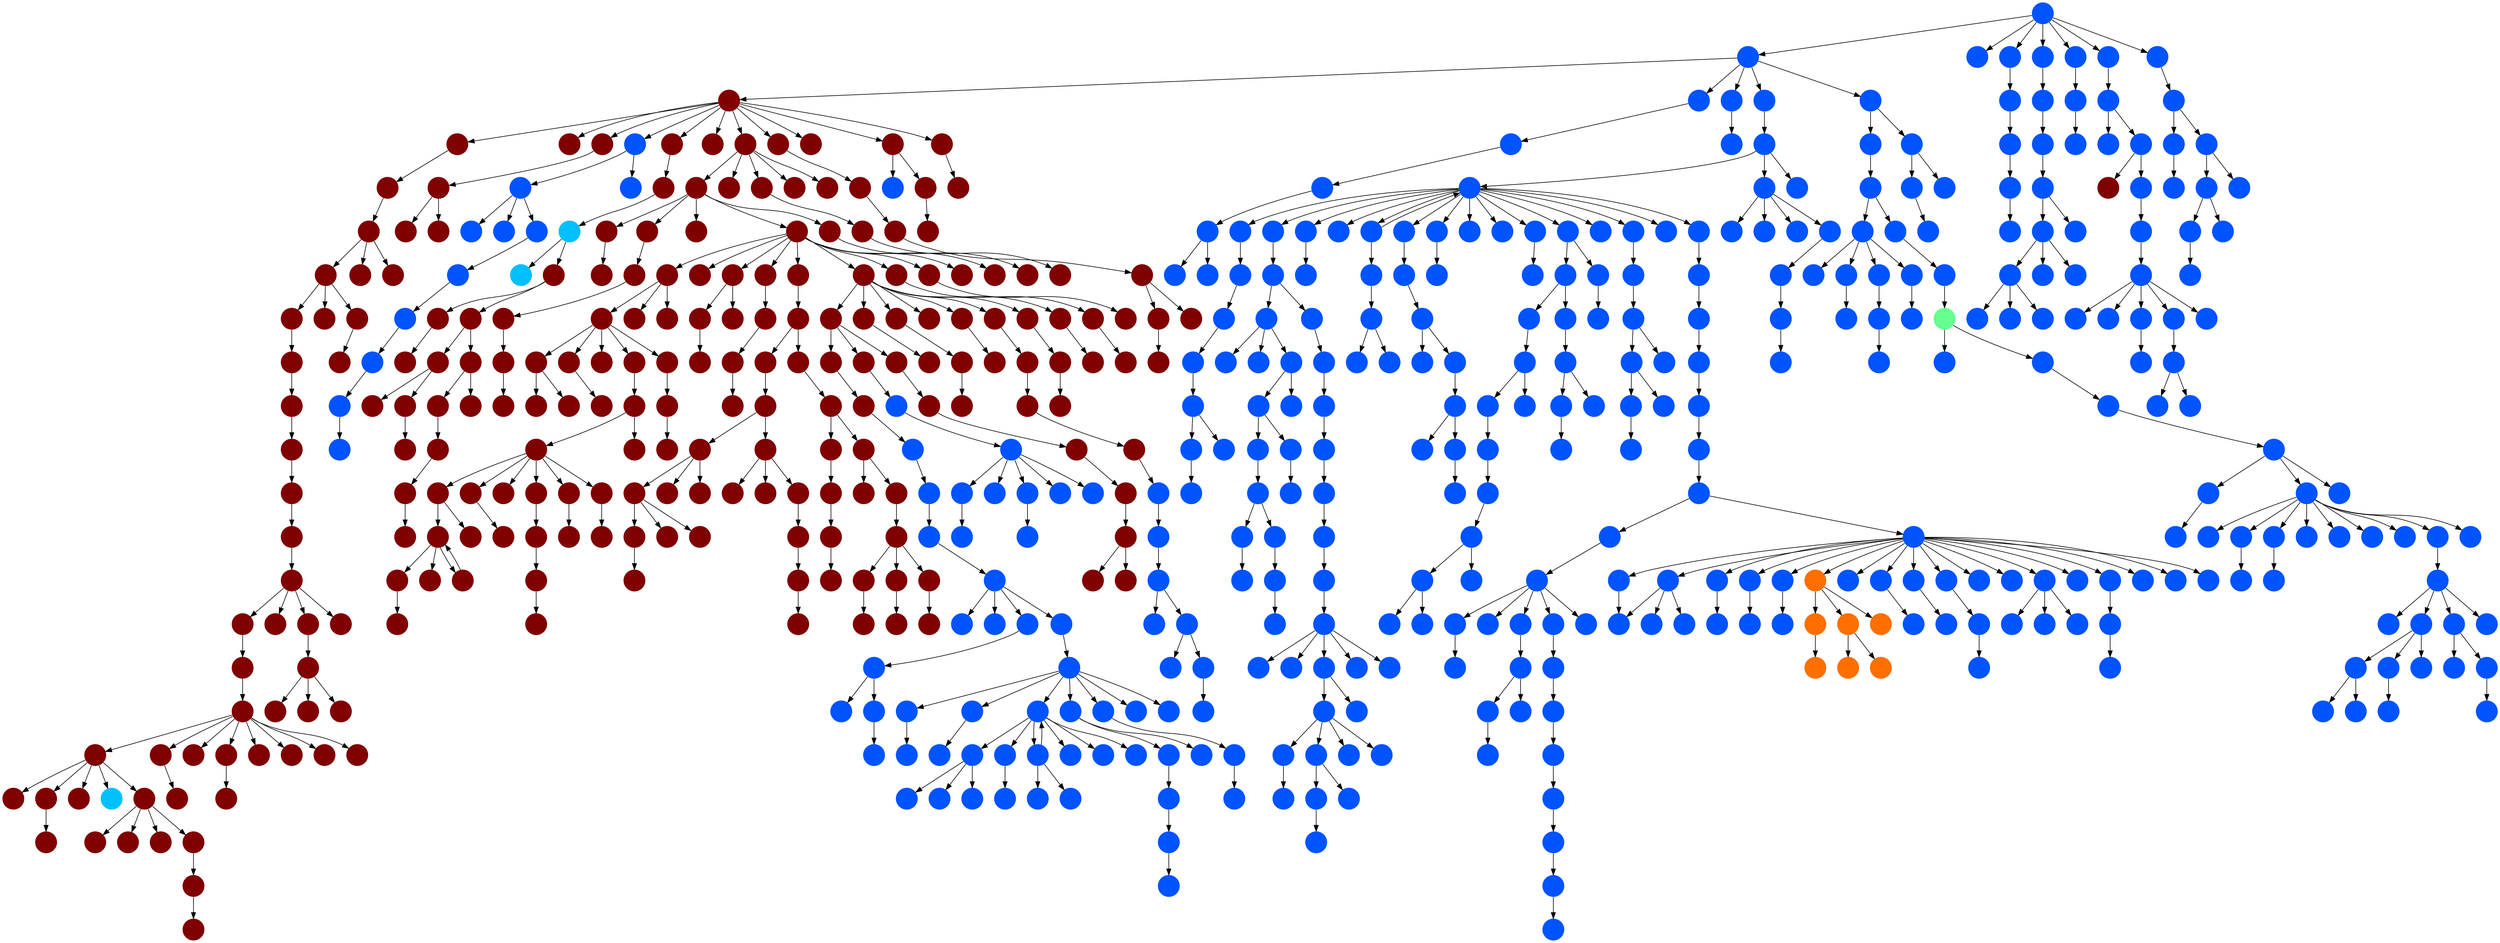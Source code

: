 digraph{
0 [tooltip = "Y", penwidth = 0, style = filled, fillcolor = "#800000", shape = circle, label = ""]
1 [tooltip = "Y", penwidth = 0, style = filled, fillcolor = "#800000", shape = circle, label = ""]
2 [tooltip = "Y", penwidth = 0, style = filled, fillcolor = "#800000", shape = circle, label = ""]
3 [tooltip = "Y", penwidth = 0, style = filled, fillcolor = "#800000", shape = circle, label = ""]
4 [tooltip = "Y", penwidth = 0, style = filled, fillcolor = "#800000", shape = circle, label = ""]
5 [tooltip = "Y", penwidth = 0, style = filled, fillcolor = "#800000", shape = circle, label = ""]
6 [tooltip = "Y", penwidth = 0, style = filled, fillcolor = "#800000", shape = circle, label = ""]
7 [tooltip = "Y", penwidth = 0, style = filled, fillcolor = "#800000", shape = circle, label = ""]
8 [tooltip = "Y", penwidth = 0, style = filled, fillcolor = "#800000", shape = circle, label = ""]
9 [tooltip = "Y", penwidth = 0, style = filled, fillcolor = "#800000", shape = circle, label = ""]
10 [tooltip = "Y", penwidth = 0, style = filled, fillcolor = "#800000", shape = circle, label = ""]
11 [tooltip = "Y", penwidth = 0, style = filled, fillcolor = "#800000", shape = circle, label = ""]
12 [tooltip = "Y", penwidth = 0, style = filled, fillcolor = "#800000", shape = circle, label = ""]
13 [tooltip = "H", penwidth = 0, style = filled, fillcolor = "#00c0ff", shape = circle, label = ""]
14 [tooltip = "Y", penwidth = 0, style = filled, fillcolor = "#800000", shape = circle, label = ""]
15 [tooltip = "Y", penwidth = 0, style = filled, fillcolor = "#800000", shape = circle, label = ""]
16 [tooltip = "Y", penwidth = 0, style = filled, fillcolor = "#800000", shape = circle, label = ""]
17 [tooltip = "Y", penwidth = 0, style = filled, fillcolor = "#800000", shape = circle, label = ""]
18 [tooltip = "Y", penwidth = 0, style = filled, fillcolor = "#800000", shape = circle, label = ""]
19 [tooltip = "Y", penwidth = 0, style = filled, fillcolor = "#800000", shape = circle, label = ""]
20 [tooltip = "Y", penwidth = 0, style = filled, fillcolor = "#800000", shape = circle, label = ""]
21 [tooltip = "Y", penwidth = 0, style = filled, fillcolor = "#800000", shape = circle, label = ""]
22 [tooltip = "Y", penwidth = 0, style = filled, fillcolor = "#800000", shape = circle, label = ""]
23 [tooltip = "Y", penwidth = 0, style = filled, fillcolor = "#800000", shape = circle, label = ""]
24 [tooltip = "Y", penwidth = 0, style = filled, fillcolor = "#800000", shape = circle, label = ""]
25 [tooltip = "Y", penwidth = 0, style = filled, fillcolor = "#800000", shape = circle, label = ""]
26 [tooltip = "F", penwidth = 0, style = filled, fillcolor = "#0054ff", shape = circle, label = ""]
27 [tooltip = "F", penwidth = 0, style = filled, fillcolor = "#0054ff", shape = circle, label = ""]
28 [tooltip = "F", penwidth = 0, style = filled, fillcolor = "#0054ff", shape = circle, label = ""]
29 [tooltip = "F", penwidth = 0, style = filled, fillcolor = "#0054ff", shape = circle, label = ""]
30 [tooltip = "F", penwidth = 0, style = filled, fillcolor = "#0054ff", shape = circle, label = ""]
31 [tooltip = "F", penwidth = 0, style = filled, fillcolor = "#0054ff", shape = circle, label = ""]
32 [tooltip = "F", penwidth = 0, style = filled, fillcolor = "#0054ff", shape = circle, label = ""]
33 [tooltip = "F", penwidth = 0, style = filled, fillcolor = "#0054ff", shape = circle, label = ""]
34 [tooltip = "F", penwidth = 0, style = filled, fillcolor = "#0054ff", shape = circle, label = ""]
35 [tooltip = "Y", penwidth = 0, style = filled, fillcolor = "#800000", shape = circle, label = ""]
36 [tooltip = "Y", penwidth = 0, style = filled, fillcolor = "#800000", shape = circle, label = ""]
37 [tooltip = "Y", penwidth = 0, style = filled, fillcolor = "#800000", shape = circle, label = ""]
38 [tooltip = "Y", penwidth = 0, style = filled, fillcolor = "#800000", shape = circle, label = ""]
39 [tooltip = "Y", penwidth = 0, style = filled, fillcolor = "#800000", shape = circle, label = ""]
40 [tooltip = "Y", penwidth = 0, style = filled, fillcolor = "#800000", shape = circle, label = ""]
41 [tooltip = "Y", penwidth = 0, style = filled, fillcolor = "#800000", shape = circle, label = ""]
42 [tooltip = "Y", penwidth = 0, style = filled, fillcolor = "#800000", shape = circle, label = ""]
43 [tooltip = "F", penwidth = 0, style = filled, fillcolor = "#0054ff", shape = circle, label = ""]
44 [tooltip = "F", penwidth = 0, style = filled, fillcolor = "#0054ff", shape = circle, label = ""]
45 [tooltip = "Y", penwidth = 0, style = filled, fillcolor = "#800000", shape = circle, label = ""]
46 [tooltip = "Y", penwidth = 0, style = filled, fillcolor = "#800000", shape = circle, label = ""]
47 [tooltip = "Y", penwidth = 0, style = filled, fillcolor = "#800000", shape = circle, label = ""]
48 [tooltip = "Y", penwidth = 0, style = filled, fillcolor = "#800000", shape = circle, label = ""]
49 [tooltip = "F", penwidth = 0, style = filled, fillcolor = "#0054ff", shape = circle, label = ""]
50 [tooltip = "F", penwidth = 0, style = filled, fillcolor = "#0054ff", shape = circle, label = ""]
51 [tooltip = "F", penwidth = 0, style = filled, fillcolor = "#0054ff", shape = circle, label = ""]
52 [tooltip = "F", penwidth = 0, style = filled, fillcolor = "#0054ff", shape = circle, label = ""]
53 [tooltip = "F", penwidth = 0, style = filled, fillcolor = "#0054ff", shape = circle, label = ""]
54 [tooltip = "F", penwidth = 0, style = filled, fillcolor = "#0054ff", shape = circle, label = ""]
55 [tooltip = "F", penwidth = 0, style = filled, fillcolor = "#0054ff", shape = circle, label = ""]
56 [tooltip = "F", penwidth = 0, style = filled, fillcolor = "#0054ff", shape = circle, label = ""]
57 [tooltip = "F", penwidth = 0, style = filled, fillcolor = "#0054ff", shape = circle, label = ""]
58 [tooltip = "F", penwidth = 0, style = filled, fillcolor = "#0054ff", shape = circle, label = ""]
59 [tooltip = "Y", penwidth = 0, style = filled, fillcolor = "#800000", shape = circle, label = ""]
60 [tooltip = "F", penwidth = 0, style = filled, fillcolor = "#0054ff", shape = circle, label = ""]
61 [tooltip = "F", penwidth = 0, style = filled, fillcolor = "#0054ff", shape = circle, label = ""]
62 [tooltip = "F", penwidth = 0, style = filled, fillcolor = "#0054ff", shape = circle, label = ""]
63 [tooltip = "F", penwidth = 0, style = filled, fillcolor = "#0054ff", shape = circle, label = ""]
64 [tooltip = "F", penwidth = 0, style = filled, fillcolor = "#0054ff", shape = circle, label = ""]
65 [tooltip = "F", penwidth = 0, style = filled, fillcolor = "#0054ff", shape = circle, label = ""]
66 [tooltip = "F", penwidth = 0, style = filled, fillcolor = "#0054ff", shape = circle, label = ""]
67 [tooltip = "F", penwidth = 0, style = filled, fillcolor = "#0054ff", shape = circle, label = ""]
68 [tooltip = "F", penwidth = 0, style = filled, fillcolor = "#0054ff", shape = circle, label = ""]
69 [tooltip = "F", penwidth = 0, style = filled, fillcolor = "#0054ff", shape = circle, label = ""]
70 [tooltip = "F", penwidth = 0, style = filled, fillcolor = "#0054ff", shape = circle, label = ""]
71 [tooltip = "F", penwidth = 0, style = filled, fillcolor = "#0054ff", shape = circle, label = ""]
72 [tooltip = "F", penwidth = 0, style = filled, fillcolor = "#0054ff", shape = circle, label = ""]
73 [tooltip = "F", penwidth = 0, style = filled, fillcolor = "#0054ff", shape = circle, label = ""]
74 [tooltip = "F", penwidth = 0, style = filled, fillcolor = "#0054ff", shape = circle, label = ""]
75 [tooltip = "F", penwidth = 0, style = filled, fillcolor = "#0054ff", shape = circle, label = ""]
76 [tooltip = "F", penwidth = 0, style = filled, fillcolor = "#0054ff", shape = circle, label = ""]
77 [tooltip = "F", penwidth = 0, style = filled, fillcolor = "#0054ff", shape = circle, label = ""]
78 [tooltip = "F", penwidth = 0, style = filled, fillcolor = "#0054ff", shape = circle, label = ""]
79 [tooltip = "F", penwidth = 0, style = filled, fillcolor = "#0054ff", shape = circle, label = ""]
80 [tooltip = "F", penwidth = 0, style = filled, fillcolor = "#0054ff", shape = circle, label = ""]
81 [tooltip = "F", penwidth = 0, style = filled, fillcolor = "#0054ff", shape = circle, label = ""]
82 [tooltip = "F", penwidth = 0, style = filled, fillcolor = "#0054ff", shape = circle, label = ""]
83 [tooltip = "F", penwidth = 0, style = filled, fillcolor = "#0054ff", shape = circle, label = ""]
84 [tooltip = "F", penwidth = 0, style = filled, fillcolor = "#0054ff", shape = circle, label = ""]
85 [tooltip = "F", penwidth = 0, style = filled, fillcolor = "#0054ff", shape = circle, label = ""]
86 [tooltip = "F", penwidth = 0, style = filled, fillcolor = "#0054ff", shape = circle, label = ""]
87 [tooltip = "F", penwidth = 0, style = filled, fillcolor = "#0054ff", shape = circle, label = ""]
88 [tooltip = "F", penwidth = 0, style = filled, fillcolor = "#0054ff", shape = circle, label = ""]
89 [tooltip = "F", penwidth = 0, style = filled, fillcolor = "#0054ff", shape = circle, label = ""]
90 [tooltip = "F", penwidth = 0, style = filled, fillcolor = "#0054ff", shape = circle, label = ""]
91 [tooltip = "F", penwidth = 0, style = filled, fillcolor = "#0054ff", shape = circle, label = ""]
92 [tooltip = "Y", penwidth = 0, style = filled, fillcolor = "#800000", shape = circle, label = ""]
93 [tooltip = "F", penwidth = 0, style = filled, fillcolor = "#0054ff", shape = circle, label = ""]
94 [tooltip = "F", penwidth = 0, style = filled, fillcolor = "#0054ff", shape = circle, label = ""]
95 [tooltip = "Y", penwidth = 0, style = filled, fillcolor = "#800000", shape = circle, label = ""]
96 [tooltip = "Y", penwidth = 0, style = filled, fillcolor = "#800000", shape = circle, label = ""]
97 [tooltip = "Y", penwidth = 0, style = filled, fillcolor = "#800000", shape = circle, label = ""]
98 [tooltip = "Y", penwidth = 0, style = filled, fillcolor = "#800000", shape = circle, label = ""]
99 [tooltip = "Y", penwidth = 0, style = filled, fillcolor = "#800000", shape = circle, label = ""]
100 [tooltip = "Y", penwidth = 0, style = filled, fillcolor = "#800000", shape = circle, label = ""]
101 [tooltip = "Y", penwidth = 0, style = filled, fillcolor = "#800000", shape = circle, label = ""]
102 [tooltip = "Y", penwidth = 0, style = filled, fillcolor = "#800000", shape = circle, label = ""]
103 [tooltip = "F", penwidth = 0, style = filled, fillcolor = "#0054ff", shape = circle, label = ""]
104 [tooltip = "F", penwidth = 0, style = filled, fillcolor = "#0054ff", shape = circle, label = ""]
105 [tooltip = "Y", penwidth = 0, style = filled, fillcolor = "#800000", shape = circle, label = ""]
106 [tooltip = "F", penwidth = 0, style = filled, fillcolor = "#0054ff", shape = circle, label = ""]
107 [tooltip = "F", penwidth = 0, style = filled, fillcolor = "#0054ff", shape = circle, label = ""]
108 [tooltip = "F", penwidth = 0, style = filled, fillcolor = "#0054ff", shape = circle, label = ""]
109 [tooltip = "F", penwidth = 0, style = filled, fillcolor = "#0054ff", shape = circle, label = ""]
110 [tooltip = "F", penwidth = 0, style = filled, fillcolor = "#0054ff", shape = circle, label = ""]
111 [tooltip = "F", penwidth = 0, style = filled, fillcolor = "#0054ff", shape = circle, label = ""]
112 [tooltip = "Y", penwidth = 0, style = filled, fillcolor = "#800000", shape = circle, label = ""]
113 [tooltip = "Y", penwidth = 0, style = filled, fillcolor = "#800000", shape = circle, label = ""]
114 [tooltip = "F", penwidth = 0, style = filled, fillcolor = "#0054ff", shape = circle, label = ""]
115 [tooltip = "F", penwidth = 0, style = filled, fillcolor = "#0054ff", shape = circle, label = ""]
116 [tooltip = "F", penwidth = 0, style = filled, fillcolor = "#0054ff", shape = circle, label = ""]
117 [tooltip = "F", penwidth = 0, style = filled, fillcolor = "#0054ff", shape = circle, label = ""]
118 [tooltip = "Y", penwidth = 0, style = filled, fillcolor = "#800000", shape = circle, label = ""]
119 [tooltip = "Y", penwidth = 0, style = filled, fillcolor = "#800000", shape = circle, label = ""]
120 [tooltip = "F", penwidth = 0, style = filled, fillcolor = "#0054ff", shape = circle, label = ""]
121 [tooltip = "F", penwidth = 0, style = filled, fillcolor = "#0054ff", shape = circle, label = ""]
122 [tooltip = "F", penwidth = 0, style = filled, fillcolor = "#0054ff", shape = circle, label = ""]
123 [tooltip = "Y", penwidth = 0, style = filled, fillcolor = "#800000", shape = circle, label = ""]
124 [tooltip = "Y", penwidth = 0, style = filled, fillcolor = "#800000", shape = circle, label = ""]
125 [tooltip = "F", penwidth = 0, style = filled, fillcolor = "#0054ff", shape = circle, label = ""]
126 [tooltip = "F", penwidth = 0, style = filled, fillcolor = "#0054ff", shape = circle, label = ""]
127 [tooltip = "F", penwidth = 0, style = filled, fillcolor = "#0054ff", shape = circle, label = ""]
128 [tooltip = "F", penwidth = 0, style = filled, fillcolor = "#0054ff", shape = circle, label = ""]
129 [tooltip = "F", penwidth = 0, style = filled, fillcolor = "#0054ff", shape = circle, label = ""]
130 [tooltip = "F", penwidth = 0, style = filled, fillcolor = "#0054ff", shape = circle, label = ""]
131 [tooltip = "F", penwidth = 0, style = filled, fillcolor = "#0054ff", shape = circle, label = ""]
132 [tooltip = "F", penwidth = 0, style = filled, fillcolor = "#0054ff", shape = circle, label = ""]
133 [tooltip = "F", penwidth = 0, style = filled, fillcolor = "#0054ff", shape = circle, label = ""]
134 [tooltip = "F", penwidth = 0, style = filled, fillcolor = "#0054ff", shape = circle, label = ""]
135 [tooltip = "F", penwidth = 0, style = filled, fillcolor = "#0054ff", shape = circle, label = ""]
136 [tooltip = "F", penwidth = 0, style = filled, fillcolor = "#0054ff", shape = circle, label = ""]
137 [tooltip = "F", penwidth = 0, style = filled, fillcolor = "#0054ff", shape = circle, label = ""]
138 [tooltip = "F", penwidth = 0, style = filled, fillcolor = "#0054ff", shape = circle, label = ""]
139 [tooltip = "F", penwidth = 0, style = filled, fillcolor = "#0054ff", shape = circle, label = ""]
140 [tooltip = "F", penwidth = 0, style = filled, fillcolor = "#0054ff", shape = circle, label = ""]
141 [tooltip = "F", penwidth = 0, style = filled, fillcolor = "#0054ff", shape = circle, label = ""]
142 [tooltip = "F", penwidth = 0, style = filled, fillcolor = "#0054ff", shape = circle, label = ""]
143 [tooltip = "F", penwidth = 0, style = filled, fillcolor = "#0054ff", shape = circle, label = ""]
144 [tooltip = "F", penwidth = 0, style = filled, fillcolor = "#0054ff", shape = circle, label = ""]
145 [tooltip = "F", penwidth = 0, style = filled, fillcolor = "#0054ff", shape = circle, label = ""]
146 [tooltip = "F", penwidth = 0, style = filled, fillcolor = "#0054ff", shape = circle, label = ""]
147 [tooltip = "F", penwidth = 0, style = filled, fillcolor = "#0054ff", shape = circle, label = ""]
148 [tooltip = "F", penwidth = 0, style = filled, fillcolor = "#0054ff", shape = circle, label = ""]
149 [tooltip = "Y", penwidth = 0, style = filled, fillcolor = "#800000", shape = circle, label = ""]
150 [tooltip = "F", penwidth = 0, style = filled, fillcolor = "#0054ff", shape = circle, label = ""]
151 [tooltip = "F", penwidth = 0, style = filled, fillcolor = "#0054ff", shape = circle, label = ""]
152 [tooltip = "Y", penwidth = 0, style = filled, fillcolor = "#800000", shape = circle, label = ""]
153 [tooltip = "F", penwidth = 0, style = filled, fillcolor = "#0054ff", shape = circle, label = ""]
154 [tooltip = "Y", penwidth = 0, style = filled, fillcolor = "#800000", shape = circle, label = ""]
155 [tooltip = "Y", penwidth = 0, style = filled, fillcolor = "#800000", shape = circle, label = ""]
156 [tooltip = "F", penwidth = 0, style = filled, fillcolor = "#0054ff", shape = circle, label = ""]
157 [tooltip = "F", penwidth = 0, style = filled, fillcolor = "#0054ff", shape = circle, label = ""]
158 [tooltip = "F", penwidth = 0, style = filled, fillcolor = "#0054ff", shape = circle, label = ""]
159 [tooltip = "F", penwidth = 0, style = filled, fillcolor = "#0054ff", shape = circle, label = ""]
160 [tooltip = "Y", penwidth = 0, style = filled, fillcolor = "#800000", shape = circle, label = ""]
161 [tooltip = "F", penwidth = 0, style = filled, fillcolor = "#0054ff", shape = circle, label = ""]
162 [tooltip = "Y", penwidth = 0, style = filled, fillcolor = "#800000", shape = circle, label = ""]
163 [tooltip = "F", penwidth = 0, style = filled, fillcolor = "#0054ff", shape = circle, label = ""]
164 [tooltip = "F", penwidth = 0, style = filled, fillcolor = "#0054ff", shape = circle, label = ""]
165 [tooltip = "F", penwidth = 0, style = filled, fillcolor = "#0054ff", shape = circle, label = ""]
166 [tooltip = "F", penwidth = 0, style = filled, fillcolor = "#0054ff", shape = circle, label = ""]
167 [tooltip = "F", penwidth = 0, style = filled, fillcolor = "#0054ff", shape = circle, label = ""]
168 [tooltip = "F", penwidth = 0, style = filled, fillcolor = "#0054ff", shape = circle, label = ""]
169 [tooltip = "F", penwidth = 0, style = filled, fillcolor = "#0054ff", shape = circle, label = ""]
170 [tooltip = "F", penwidth = 0, style = filled, fillcolor = "#0054ff", shape = circle, label = ""]
171 [tooltip = "F", penwidth = 0, style = filled, fillcolor = "#0054ff", shape = circle, label = ""]
172 [tooltip = "F", penwidth = 0, style = filled, fillcolor = "#0054ff", shape = circle, label = ""]
173 [tooltip = "F", penwidth = 0, style = filled, fillcolor = "#0054ff", shape = circle, label = ""]
174 [tooltip = "F", penwidth = 0, style = filled, fillcolor = "#0054ff", shape = circle, label = ""]
175 [tooltip = "F", penwidth = 0, style = filled, fillcolor = "#0054ff", shape = circle, label = ""]
176 [tooltip = "F", penwidth = 0, style = filled, fillcolor = "#0054ff", shape = circle, label = ""]
177 [tooltip = "F", penwidth = 0, style = filled, fillcolor = "#0054ff", shape = circle, label = ""]
178 [tooltip = "F", penwidth = 0, style = filled, fillcolor = "#0054ff", shape = circle, label = ""]
179 [tooltip = "F", penwidth = 0, style = filled, fillcolor = "#0054ff", shape = circle, label = ""]
180 [tooltip = "F", penwidth = 0, style = filled, fillcolor = "#0054ff", shape = circle, label = ""]
181 [tooltip = "F", penwidth = 0, style = filled, fillcolor = "#0054ff", shape = circle, label = ""]
182 [tooltip = "F", penwidth = 0, style = filled, fillcolor = "#0054ff", shape = circle, label = ""]
183 [tooltip = "F", penwidth = 0, style = filled, fillcolor = "#0054ff", shape = circle, label = ""]
184 [tooltip = "F", penwidth = 0, style = filled, fillcolor = "#0054ff", shape = circle, label = ""]
185 [tooltip = "F", penwidth = 0, style = filled, fillcolor = "#0054ff", shape = circle, label = ""]
186 [tooltip = "F", penwidth = 0, style = filled, fillcolor = "#0054ff", shape = circle, label = ""]
187 [tooltip = "F", penwidth = 0, style = filled, fillcolor = "#0054ff", shape = circle, label = ""]
188 [tooltip = "F", penwidth = 0, style = filled, fillcolor = "#0054ff", shape = circle, label = ""]
189 [tooltip = "S", penwidth = 0, style = filled, fillcolor = "#ff6f00", shape = circle, label = ""]
190 [tooltip = "F", penwidth = 0, style = filled, fillcolor = "#0054ff", shape = circle, label = ""]
191 [tooltip = "F", penwidth = 0, style = filled, fillcolor = "#0054ff", shape = circle, label = ""]
192 [tooltip = "F", penwidth = 0, style = filled, fillcolor = "#0054ff", shape = circle, label = ""]
193 [tooltip = "F", penwidth = 0, style = filled, fillcolor = "#0054ff", shape = circle, label = ""]
194 [tooltip = "F", penwidth = 0, style = filled, fillcolor = "#0054ff", shape = circle, label = ""]
195 [tooltip = "F", penwidth = 0, style = filled, fillcolor = "#0054ff", shape = circle, label = ""]
196 [tooltip = "F", penwidth = 0, style = filled, fillcolor = "#0054ff", shape = circle, label = ""]
197 [tooltip = "F", penwidth = 0, style = filled, fillcolor = "#0054ff", shape = circle, label = ""]
198 [tooltip = "F", penwidth = 0, style = filled, fillcolor = "#0054ff", shape = circle, label = ""]
199 [tooltip = "F", penwidth = 0, style = filled, fillcolor = "#0054ff", shape = circle, label = ""]
200 [tooltip = "S", penwidth = 0, style = filled, fillcolor = "#ff6f00", shape = circle, label = ""]
201 [tooltip = "F", penwidth = 0, style = filled, fillcolor = "#0054ff", shape = circle, label = ""]
202 [tooltip = "F", penwidth = 0, style = filled, fillcolor = "#0054ff", shape = circle, label = ""]
203 [tooltip = "F", penwidth = 0, style = filled, fillcolor = "#0054ff", shape = circle, label = ""]
204 [tooltip = "S", penwidth = 0, style = filled, fillcolor = "#ff6f00", shape = circle, label = ""]
205 [tooltip = "F", penwidth = 0, style = filled, fillcolor = "#0054ff", shape = circle, label = ""]
206 [tooltip = "F", penwidth = 0, style = filled, fillcolor = "#0054ff", shape = circle, label = ""]
207 [tooltip = "S", penwidth = 0, style = filled, fillcolor = "#ff6f00", shape = circle, label = ""]
208 [tooltip = "S", penwidth = 0, style = filled, fillcolor = "#ff6f00", shape = circle, label = ""]
209 [tooltip = "F", penwidth = 0, style = filled, fillcolor = "#0054ff", shape = circle, label = ""]
210 [tooltip = "F", penwidth = 0, style = filled, fillcolor = "#0054ff", shape = circle, label = ""]
211 [tooltip = "F", penwidth = 0, style = filled, fillcolor = "#0054ff", shape = circle, label = ""]
212 [tooltip = "F", penwidth = 0, style = filled, fillcolor = "#0054ff", shape = circle, label = ""]
213 [tooltip = "S", penwidth = 0, style = filled, fillcolor = "#ff6f00", shape = circle, label = ""]
214 [tooltip = "F", penwidth = 0, style = filled, fillcolor = "#0054ff", shape = circle, label = ""]
215 [tooltip = "F", penwidth = 0, style = filled, fillcolor = "#0054ff", shape = circle, label = ""]
216 [tooltip = "F", penwidth = 0, style = filled, fillcolor = "#0054ff", shape = circle, label = ""]
217 [tooltip = "F", penwidth = 0, style = filled, fillcolor = "#0054ff", shape = circle, label = ""]
218 [tooltip = "Y", penwidth = 0, style = filled, fillcolor = "#800000", shape = circle, label = ""]
219 [tooltip = "Y", penwidth = 0, style = filled, fillcolor = "#800000", shape = circle, label = ""]
220 [tooltip = "Y", penwidth = 0, style = filled, fillcolor = "#800000", shape = circle, label = ""]
221 [tooltip = "Y", penwidth = 0, style = filled, fillcolor = "#800000", shape = circle, label = ""]
222 [tooltip = "Y", penwidth = 0, style = filled, fillcolor = "#800000", shape = circle, label = ""]
223 [tooltip = "Y", penwidth = 0, style = filled, fillcolor = "#800000", shape = circle, label = ""]
224 [tooltip = "Y", penwidth = 0, style = filled, fillcolor = "#800000", shape = circle, label = ""]
225 [tooltip = "Y", penwidth = 0, style = filled, fillcolor = "#800000", shape = circle, label = ""]
226 [tooltip = "Y", penwidth = 0, style = filled, fillcolor = "#800000", shape = circle, label = ""]
227 [tooltip = "Y", penwidth = 0, style = filled, fillcolor = "#800000", shape = circle, label = ""]
228 [tooltip = "Y", penwidth = 0, style = filled, fillcolor = "#800000", shape = circle, label = ""]
229 [tooltip = "Y", penwidth = 0, style = filled, fillcolor = "#800000", shape = circle, label = ""]
230 [tooltip = "Y", penwidth = 0, style = filled, fillcolor = "#800000", shape = circle, label = ""]
231 [tooltip = "Y", penwidth = 0, style = filled, fillcolor = "#800000", shape = circle, label = ""]
232 [tooltip = "Y", penwidth = 0, style = filled, fillcolor = "#800000", shape = circle, label = ""]
233 [tooltip = "Y", penwidth = 0, style = filled, fillcolor = "#800000", shape = circle, label = ""]
234 [tooltip = "Y", penwidth = 0, style = filled, fillcolor = "#800000", shape = circle, label = ""]
235 [tooltip = "Y", penwidth = 0, style = filled, fillcolor = "#800000", shape = circle, label = ""]
236 [tooltip = "Y", penwidth = 0, style = filled, fillcolor = "#800000", shape = circle, label = ""]
237 [tooltip = "Y", penwidth = 0, style = filled, fillcolor = "#800000", shape = circle, label = ""]
238 [tooltip = "F", penwidth = 0, style = filled, fillcolor = "#0054ff", shape = circle, label = ""]
239 [tooltip = "F", penwidth = 0, style = filled, fillcolor = "#0054ff", shape = circle, label = ""]
240 [tooltip = "F", penwidth = 0, style = filled, fillcolor = "#0054ff", shape = circle, label = ""]
241 [tooltip = "F", penwidth = 0, style = filled, fillcolor = "#0054ff", shape = circle, label = ""]
242 [tooltip = "Y", penwidth = 0, style = filled, fillcolor = "#800000", shape = circle, label = ""]
243 [tooltip = "Y", penwidth = 0, style = filled, fillcolor = "#800000", shape = circle, label = ""]
244 [tooltip = "F", penwidth = 0, style = filled, fillcolor = "#0054ff", shape = circle, label = ""]
245 [tooltip = "F", penwidth = 0, style = filled, fillcolor = "#0054ff", shape = circle, label = ""]
246 [tooltip = "F", penwidth = 0, style = filled, fillcolor = "#0054ff", shape = circle, label = ""]
247 [tooltip = "F", penwidth = 0, style = filled, fillcolor = "#0054ff", shape = circle, label = ""]
248 [tooltip = "Y", penwidth = 0, style = filled, fillcolor = "#800000", shape = circle, label = ""]
249 [tooltip = "F", penwidth = 0, style = filled, fillcolor = "#0054ff", shape = circle, label = ""]
250 [tooltip = "F", penwidth = 0, style = filled, fillcolor = "#0054ff", shape = circle, label = ""]
251 [tooltip = "Y", penwidth = 0, style = filled, fillcolor = "#800000", shape = circle, label = ""]
252 [tooltip = "Y", penwidth = 0, style = filled, fillcolor = "#800000", shape = circle, label = ""]
253 [tooltip = "Y", penwidth = 0, style = filled, fillcolor = "#800000", shape = circle, label = ""]
254 [tooltip = "Y", penwidth = 0, style = filled, fillcolor = "#800000", shape = circle, label = ""]
255 [tooltip = "F", penwidth = 0, style = filled, fillcolor = "#0054ff", shape = circle, label = ""]
256 [tooltip = "F", penwidth = 0, style = filled, fillcolor = "#0054ff", shape = circle, label = ""]
257 [tooltip = "F", penwidth = 0, style = filled, fillcolor = "#0054ff", shape = circle, label = ""]
258 [tooltip = "F", penwidth = 0, style = filled, fillcolor = "#0054ff", shape = circle, label = ""]
259 [tooltip = "F", penwidth = 0, style = filled, fillcolor = "#0054ff", shape = circle, label = ""]
260 [tooltip = "F", penwidth = 0, style = filled, fillcolor = "#0054ff", shape = circle, label = ""]
261 [tooltip = "F", penwidth = 0, style = filled, fillcolor = "#0054ff", shape = circle, label = ""]
262 [tooltip = "F", penwidth = 0, style = filled, fillcolor = "#0054ff", shape = circle, label = ""]
263 [tooltip = "F", penwidth = 0, style = filled, fillcolor = "#0054ff", shape = circle, label = ""]
264 [tooltip = "F", penwidth = 0, style = filled, fillcolor = "#0054ff", shape = circle, label = ""]
265 [tooltip = "F", penwidth = 0, style = filled, fillcolor = "#0054ff", shape = circle, label = ""]
266 [tooltip = "F", penwidth = 0, style = filled, fillcolor = "#0054ff", shape = circle, label = ""]
267 [tooltip = "F", penwidth = 0, style = filled, fillcolor = "#0054ff", shape = circle, label = ""]
268 [tooltip = "F", penwidth = 0, style = filled, fillcolor = "#0054ff", shape = circle, label = ""]
269 [tooltip = "F", penwidth = 0, style = filled, fillcolor = "#0054ff", shape = circle, label = ""]
270 [tooltip = "F", penwidth = 0, style = filled, fillcolor = "#0054ff", shape = circle, label = ""]
271 [tooltip = "F", penwidth = 0, style = filled, fillcolor = "#0054ff", shape = circle, label = ""]
272 [tooltip = "F", penwidth = 0, style = filled, fillcolor = "#0054ff", shape = circle, label = ""]
273 [tooltip = "F", penwidth = 0, style = filled, fillcolor = "#0054ff", shape = circle, label = ""]
274 [tooltip = "F", penwidth = 0, style = filled, fillcolor = "#0054ff", shape = circle, label = ""]
275 [tooltip = "F", penwidth = 0, style = filled, fillcolor = "#0054ff", shape = circle, label = ""]
276 [tooltip = "F", penwidth = 0, style = filled, fillcolor = "#0054ff", shape = circle, label = ""]
277 [tooltip = "F", penwidth = 0, style = filled, fillcolor = "#0054ff", shape = circle, label = ""]
278 [tooltip = "F", penwidth = 0, style = filled, fillcolor = "#0054ff", shape = circle, label = ""]
279 [tooltip = "F", penwidth = 0, style = filled, fillcolor = "#0054ff", shape = circle, label = ""]
280 [tooltip = "F", penwidth = 0, style = filled, fillcolor = "#0054ff", shape = circle, label = ""]
281 [tooltip = "F", penwidth = 0, style = filled, fillcolor = "#0054ff", shape = circle, label = ""]
282 [tooltip = "F", penwidth = 0, style = filled, fillcolor = "#0054ff", shape = circle, label = ""]
283 [tooltip = "F", penwidth = 0, style = filled, fillcolor = "#0054ff", shape = circle, label = ""]
284 [tooltip = "F", penwidth = 0, style = filled, fillcolor = "#0054ff", shape = circle, label = ""]
285 [tooltip = "F", penwidth = 0, style = filled, fillcolor = "#0054ff", shape = circle, label = ""]
286 [tooltip = "F", penwidth = 0, style = filled, fillcolor = "#0054ff", shape = circle, label = ""]
287 [tooltip = "F", penwidth = 0, style = filled, fillcolor = "#0054ff", shape = circle, label = ""]
288 [tooltip = "F", penwidth = 0, style = filled, fillcolor = "#0054ff", shape = circle, label = ""]
289 [tooltip = "F", penwidth = 0, style = filled, fillcolor = "#0054ff", shape = circle, label = ""]
290 [tooltip = "F", penwidth = 0, style = filled, fillcolor = "#0054ff", shape = circle, label = ""]
291 [tooltip = "F", penwidth = 0, style = filled, fillcolor = "#0054ff", shape = circle, label = ""]
292 [tooltip = "Y", penwidth = 0, style = filled, fillcolor = "#800000", shape = circle, label = ""]
293 [tooltip = "Y", penwidth = 0, style = filled, fillcolor = "#800000", shape = circle, label = ""]
294 [tooltip = "Y", penwidth = 0, style = filled, fillcolor = "#800000", shape = circle, label = ""]
295 [tooltip = "Y", penwidth = 0, style = filled, fillcolor = "#800000", shape = circle, label = ""]
296 [tooltip = "Y", penwidth = 0, style = filled, fillcolor = "#800000", shape = circle, label = ""]
297 [tooltip = "Y", penwidth = 0, style = filled, fillcolor = "#800000", shape = circle, label = ""]
298 [tooltip = "Y", penwidth = 0, style = filled, fillcolor = "#800000", shape = circle, label = ""]
299 [tooltip = "Y", penwidth = 0, style = filled, fillcolor = "#800000", shape = circle, label = ""]
300 [tooltip = "Y", penwidth = 0, style = filled, fillcolor = "#800000", shape = circle, label = ""]
301 [tooltip = "Y", penwidth = 0, style = filled, fillcolor = "#800000", shape = circle, label = ""]
302 [tooltip = "Y", penwidth = 0, style = filled, fillcolor = "#800000", shape = circle, label = ""]
303 [tooltip = "Y", penwidth = 0, style = filled, fillcolor = "#800000", shape = circle, label = ""]
304 [tooltip = "Y", penwidth = 0, style = filled, fillcolor = "#800000", shape = circle, label = ""]
305 [tooltip = "Y", penwidth = 0, style = filled, fillcolor = "#800000", shape = circle, label = ""]
306 [tooltip = "Y", penwidth = 0, style = filled, fillcolor = "#800000", shape = circle, label = ""]
307 [tooltip = "F", penwidth = 0, style = filled, fillcolor = "#0054ff", shape = circle, label = ""]
308 [tooltip = "F", penwidth = 0, style = filled, fillcolor = "#0054ff", shape = circle, label = ""]
309 [tooltip = "Y", penwidth = 0, style = filled, fillcolor = "#800000", shape = circle, label = ""]
310 [tooltip = "F", penwidth = 0, style = filled, fillcolor = "#0054ff", shape = circle, label = ""]
311 [tooltip = "F", penwidth = 0, style = filled, fillcolor = "#0054ff", shape = circle, label = ""]
312 [tooltip = "F", penwidth = 0, style = filled, fillcolor = "#0054ff", shape = circle, label = ""]
313 [tooltip = "Y", penwidth = 0, style = filled, fillcolor = "#800000", shape = circle, label = ""]
314 [tooltip = "Y", penwidth = 0, style = filled, fillcolor = "#800000", shape = circle, label = ""]
315 [tooltip = "Y", penwidth = 0, style = filled, fillcolor = "#800000", shape = circle, label = ""]
316 [tooltip = "Y", penwidth = 0, style = filled, fillcolor = "#800000", shape = circle, label = ""]
317 [tooltip = "Y", penwidth = 0, style = filled, fillcolor = "#800000", shape = circle, label = ""]
318 [tooltip = "Y", penwidth = 0, style = filled, fillcolor = "#800000", shape = circle, label = ""]
319 [tooltip = "Y", penwidth = 0, style = filled, fillcolor = "#800000", shape = circle, label = ""]
320 [tooltip = "Y", penwidth = 0, style = filled, fillcolor = "#800000", shape = circle, label = ""]
321 [tooltip = "Y", penwidth = 0, style = filled, fillcolor = "#800000", shape = circle, label = ""]
322 [tooltip = "Y", penwidth = 0, style = filled, fillcolor = "#800000", shape = circle, label = ""]
323 [tooltip = "Y", penwidth = 0, style = filled, fillcolor = "#800000", shape = circle, label = ""]
324 [tooltip = "Y", penwidth = 0, style = filled, fillcolor = "#800000", shape = circle, label = ""]
325 [tooltip = "F", penwidth = 0, style = filled, fillcolor = "#0054ff", shape = circle, label = ""]
326 [tooltip = "Y", penwidth = 0, style = filled, fillcolor = "#800000", shape = circle, label = ""]
327 [tooltip = "F", penwidth = 0, style = filled, fillcolor = "#0054ff", shape = circle, label = ""]
328 [tooltip = "Y", penwidth = 0, style = filled, fillcolor = "#800000", shape = circle, label = ""]
329 [tooltip = "Y", penwidth = 0, style = filled, fillcolor = "#800000", shape = circle, label = ""]
330 [tooltip = "Y", penwidth = 0, style = filled, fillcolor = "#800000", shape = circle, label = ""]
331 [tooltip = "Y", penwidth = 0, style = filled, fillcolor = "#800000", shape = circle, label = ""]
332 [tooltip = "Y", penwidth = 0, style = filled, fillcolor = "#800000", shape = circle, label = ""]
333 [tooltip = "F", penwidth = 0, style = filled, fillcolor = "#0054ff", shape = circle, label = ""]
334 [tooltip = "F", penwidth = 0, style = filled, fillcolor = "#0054ff", shape = circle, label = ""]
335 [tooltip = "F", penwidth = 0, style = filled, fillcolor = "#0054ff", shape = circle, label = ""]
336 [tooltip = "F", penwidth = 0, style = filled, fillcolor = "#0054ff", shape = circle, label = ""]
337 [tooltip = "F", penwidth = 0, style = filled, fillcolor = "#0054ff", shape = circle, label = ""]
338 [tooltip = "F", penwidth = 0, style = filled, fillcolor = "#0054ff", shape = circle, label = ""]
339 [tooltip = "F", penwidth = 0, style = filled, fillcolor = "#0054ff", shape = circle, label = ""]
340 [tooltip = "F", penwidth = 0, style = filled, fillcolor = "#0054ff", shape = circle, label = ""]
341 [tooltip = "Y", penwidth = 0, style = filled, fillcolor = "#800000", shape = circle, label = ""]
342 [tooltip = "Y", penwidth = 0, style = filled, fillcolor = "#800000", shape = circle, label = ""]
343 [tooltip = "Y", penwidth = 0, style = filled, fillcolor = "#800000", shape = circle, label = ""]
344 [tooltip = "Y", penwidth = 0, style = filled, fillcolor = "#800000", shape = circle, label = ""]
345 [tooltip = "Y", penwidth = 0, style = filled, fillcolor = "#800000", shape = circle, label = ""]
346 [tooltip = "Y", penwidth = 0, style = filled, fillcolor = "#800000", shape = circle, label = ""]
347 [tooltip = "Y", penwidth = 0, style = filled, fillcolor = "#800000", shape = circle, label = ""]
348 [tooltip = "Y", penwidth = 0, style = filled, fillcolor = "#800000", shape = circle, label = ""]
349 [tooltip = "Y", penwidth = 0, style = filled, fillcolor = "#800000", shape = circle, label = ""]
350 [tooltip = "Y", penwidth = 0, style = filled, fillcolor = "#800000", shape = circle, label = ""]
351 [tooltip = "Y", penwidth = 0, style = filled, fillcolor = "#800000", shape = circle, label = ""]
352 [tooltip = "Y", penwidth = 0, style = filled, fillcolor = "#800000", shape = circle, label = ""]
353 [tooltip = "Y", penwidth = 0, style = filled, fillcolor = "#800000", shape = circle, label = ""]
354 [tooltip = "Y", penwidth = 0, style = filled, fillcolor = "#800000", shape = circle, label = ""]
355 [tooltip = "Y", penwidth = 0, style = filled, fillcolor = "#800000", shape = circle, label = ""]
356 [tooltip = "Y", penwidth = 0, style = filled, fillcolor = "#800000", shape = circle, label = ""]
357 [tooltip = "Y", penwidth = 0, style = filled, fillcolor = "#800000", shape = circle, label = ""]
358 [tooltip = "F", penwidth = 0, style = filled, fillcolor = "#0054ff", shape = circle, label = ""]
359 [tooltip = "F", penwidth = 0, style = filled, fillcolor = "#0054ff", shape = circle, label = ""]
360 [tooltip = "F", penwidth = 0, style = filled, fillcolor = "#0054ff", shape = circle, label = ""]
361 [tooltip = "F", penwidth = 0, style = filled, fillcolor = "#0054ff", shape = circle, label = ""]
362 [tooltip = "Y", penwidth = 0, style = filled, fillcolor = "#800000", shape = circle, label = ""]
363 [tooltip = "Y", penwidth = 0, style = filled, fillcolor = "#800000", shape = circle, label = ""]
364 [tooltip = "Y", penwidth = 0, style = filled, fillcolor = "#800000", shape = circle, label = ""]
365 [tooltip = "F", penwidth = 0, style = filled, fillcolor = "#0054ff", shape = circle, label = ""]
366 [tooltip = "Y", penwidth = 0, style = filled, fillcolor = "#800000", shape = circle, label = ""]
367 [tooltip = "F", penwidth = 0, style = filled, fillcolor = "#0054ff", shape = circle, label = ""]
368 [tooltip = "F", penwidth = 0, style = filled, fillcolor = "#0054ff", shape = circle, label = ""]
369 [tooltip = "F", penwidth = 0, style = filled, fillcolor = "#0054ff", shape = circle, label = ""]
370 [tooltip = "F", penwidth = 0, style = filled, fillcolor = "#0054ff", shape = circle, label = ""]
371 [tooltip = "F", penwidth = 0, style = filled, fillcolor = "#0054ff", shape = circle, label = ""]
372 [tooltip = "F", penwidth = 0, style = filled, fillcolor = "#0054ff", shape = circle, label = ""]
373 [tooltip = "F", penwidth = 0, style = filled, fillcolor = "#0054ff", shape = circle, label = ""]
374 [tooltip = "F", penwidth = 0, style = filled, fillcolor = "#0054ff", shape = circle, label = ""]
375 [tooltip = "F", penwidth = 0, style = filled, fillcolor = "#0054ff", shape = circle, label = ""]
376 [tooltip = "F", penwidth = 0, style = filled, fillcolor = "#0054ff", shape = circle, label = ""]
377 [tooltip = "S", penwidth = 0, style = filled, fillcolor = "#ff6f00", shape = circle, label = ""]
378 [tooltip = "F", penwidth = 0, style = filled, fillcolor = "#0054ff", shape = circle, label = ""]
379 [tooltip = "F", penwidth = 0, style = filled, fillcolor = "#0054ff", shape = circle, label = ""]
380 [tooltip = "F", penwidth = 0, style = filled, fillcolor = "#0054ff", shape = circle, label = ""]
381 [tooltip = "F", penwidth = 0, style = filled, fillcolor = "#0054ff", shape = circle, label = ""]
382 [tooltip = "F", penwidth = 0, style = filled, fillcolor = "#0054ff", shape = circle, label = ""]
383 [tooltip = "F", penwidth = 0, style = filled, fillcolor = "#0054ff", shape = circle, label = ""]
384 [tooltip = "Y", penwidth = 0, style = filled, fillcolor = "#800000", shape = circle, label = ""]
385 [tooltip = "Y", penwidth = 0, style = filled, fillcolor = "#800000", shape = circle, label = ""]
386 [tooltip = "Y", penwidth = 0, style = filled, fillcolor = "#800000", shape = circle, label = ""]
387 [tooltip = "F", penwidth = 0, style = filled, fillcolor = "#0054ff", shape = circle, label = ""]
388 [tooltip = "F", penwidth = 0, style = filled, fillcolor = "#0054ff", shape = circle, label = ""]
389 [tooltip = "F", penwidth = 0, style = filled, fillcolor = "#0054ff", shape = circle, label = ""]
390 [tooltip = "F", penwidth = 0, style = filled, fillcolor = "#0054ff", shape = circle, label = ""]
391 [tooltip = "F", penwidth = 0, style = filled, fillcolor = "#0054ff", shape = circle, label = ""]
392 [tooltip = "F", penwidth = 0, style = filled, fillcolor = "#0054ff", shape = circle, label = ""]
393 [tooltip = "F", penwidth = 0, style = filled, fillcolor = "#0054ff", shape = circle, label = ""]
394 [tooltip = "Y", penwidth = 0, style = filled, fillcolor = "#800000", shape = circle, label = ""]
395 [tooltip = "Y", penwidth = 0, style = filled, fillcolor = "#800000", shape = circle, label = ""]
396 [tooltip = "Y", penwidth = 0, style = filled, fillcolor = "#800000", shape = circle, label = ""]
397 [tooltip = "Y", penwidth = 0, style = filled, fillcolor = "#800000", shape = circle, label = ""]
398 [tooltip = "Y", penwidth = 0, style = filled, fillcolor = "#800000", shape = circle, label = ""]
399 [tooltip = "Y", penwidth = 0, style = filled, fillcolor = "#800000", shape = circle, label = ""]
400 [tooltip = "F", penwidth = 0, style = filled, fillcolor = "#0054ff", shape = circle, label = ""]
401 [tooltip = "F", penwidth = 0, style = filled, fillcolor = "#0054ff", shape = circle, label = ""]
402 [tooltip = "F", penwidth = 0, style = filled, fillcolor = "#0054ff", shape = circle, label = ""]
403 [tooltip = "F", penwidth = 0, style = filled, fillcolor = "#0054ff", shape = circle, label = ""]
404 [tooltip = "F", penwidth = 0, style = filled, fillcolor = "#0054ff", shape = circle, label = ""]
405 [tooltip = "F", penwidth = 0, style = filled, fillcolor = "#0054ff", shape = circle, label = ""]
406 [tooltip = "F", penwidth = 0, style = filled, fillcolor = "#0054ff", shape = circle, label = ""]
407 [tooltip = "Y", penwidth = 0, style = filled, fillcolor = "#800000", shape = circle, label = ""]
408 [tooltip = "F", penwidth = 0, style = filled, fillcolor = "#0054ff", shape = circle, label = ""]
409 [tooltip = "F", penwidth = 0, style = filled, fillcolor = "#0054ff", shape = circle, label = ""]
410 [tooltip = "F", penwidth = 0, style = filled, fillcolor = "#0054ff", shape = circle, label = ""]
411 [tooltip = "Y", penwidth = 0, style = filled, fillcolor = "#800000", shape = circle, label = ""]
412 [tooltip = "Y", penwidth = 0, style = filled, fillcolor = "#800000", shape = circle, label = ""]
413 [tooltip = "Y", penwidth = 0, style = filled, fillcolor = "#800000", shape = circle, label = ""]
414 [tooltip = "F", penwidth = 0, style = filled, fillcolor = "#0054ff", shape = circle, label = ""]
415 [tooltip = "H", penwidth = 0, style = filled, fillcolor = "#00c0ff", shape = circle, label = ""]
416 [tooltip = "H", penwidth = 0, style = filled, fillcolor = "#00c0ff", shape = circle, label = ""]
417 [tooltip = "Y", penwidth = 0, style = filled, fillcolor = "#800000", shape = circle, label = ""]
418 [tooltip = "Y", penwidth = 0, style = filled, fillcolor = "#800000", shape = circle, label = ""]
419 [tooltip = "Y", penwidth = 0, style = filled, fillcolor = "#800000", shape = circle, label = ""]
420 [tooltip = "Y", penwidth = 0, style = filled, fillcolor = "#800000", shape = circle, label = ""]
421 [tooltip = "Y", penwidth = 0, style = filled, fillcolor = "#800000", shape = circle, label = ""]
422 [tooltip = "F", penwidth = 0, style = filled, fillcolor = "#0054ff", shape = circle, label = ""]
423 [tooltip = "F", penwidth = 0, style = filled, fillcolor = "#0054ff", shape = circle, label = ""]
424 [tooltip = "F", penwidth = 0, style = filled, fillcolor = "#0054ff", shape = circle, label = ""]
425 [tooltip = "F", penwidth = 0, style = filled, fillcolor = "#0054ff", shape = circle, label = ""]
426 [tooltip = "F", penwidth = 0, style = filled, fillcolor = "#0054ff", shape = circle, label = ""]
427 [tooltip = "F", penwidth = 0, style = filled, fillcolor = "#0054ff", shape = circle, label = ""]
428 [tooltip = "F", penwidth = 0, style = filled, fillcolor = "#0054ff", shape = circle, label = ""]
429 [tooltip = "F", penwidth = 0, style = filled, fillcolor = "#0054ff", shape = circle, label = ""]
430 [tooltip = "F", penwidth = 0, style = filled, fillcolor = "#0054ff", shape = circle, label = ""]
431 [tooltip = "F", penwidth = 0, style = filled, fillcolor = "#0054ff", shape = circle, label = ""]
432 [tooltip = "F", penwidth = 0, style = filled, fillcolor = "#0054ff", shape = circle, label = ""]
433 [tooltip = "F", penwidth = 0, style = filled, fillcolor = "#0054ff", shape = circle, label = ""]
434 [tooltip = "F", penwidth = 0, style = filled, fillcolor = "#0054ff", shape = circle, label = ""]
435 [tooltip = "F", penwidth = 0, style = filled, fillcolor = "#0054ff", shape = circle, label = ""]
436 [tooltip = "Y", penwidth = 0, style = filled, fillcolor = "#800000", shape = circle, label = ""]
437 [tooltip = "Y", penwidth = 0, style = filled, fillcolor = "#800000", shape = circle, label = ""]
438 [tooltip = "Y", penwidth = 0, style = filled, fillcolor = "#800000", shape = circle, label = ""]
439 [tooltip = "Y", penwidth = 0, style = filled, fillcolor = "#800000", shape = circle, label = ""]
440 [tooltip = "F", penwidth = 0, style = filled, fillcolor = "#0054ff", shape = circle, label = ""]
441 [tooltip = "Y", penwidth = 0, style = filled, fillcolor = "#800000", shape = circle, label = ""]
442 [tooltip = "Y", penwidth = 0, style = filled, fillcolor = "#800000", shape = circle, label = ""]
443 [tooltip = "F", penwidth = 0, style = filled, fillcolor = "#0054ff", shape = circle, label = ""]
444 [tooltip = "Y", penwidth = 0, style = filled, fillcolor = "#800000", shape = circle, label = ""]
445 [tooltip = "F", penwidth = 0, style = filled, fillcolor = "#0054ff", shape = circle, label = ""]
446 [tooltip = "F", penwidth = 0, style = filled, fillcolor = "#0054ff", shape = circle, label = ""]
447 [tooltip = "F", penwidth = 0, style = filled, fillcolor = "#0054ff", shape = circle, label = ""]
448 [tooltip = "F", penwidth = 0, style = filled, fillcolor = "#0054ff", shape = circle, label = ""]
449 [tooltip = "F", penwidth = 0, style = filled, fillcolor = "#0054ff", shape = circle, label = ""]
450 [tooltip = "F", penwidth = 0, style = filled, fillcolor = "#0054ff", shape = circle, label = ""]
451 [tooltip = "Y", penwidth = 0, style = filled, fillcolor = "#800000", shape = circle, label = ""]
452 [tooltip = "Y", penwidth = 0, style = filled, fillcolor = "#800000", shape = circle, label = ""]
453 [tooltip = "F", penwidth = 0, style = filled, fillcolor = "#0054ff", shape = circle, label = ""]
454 [tooltip = "Y", penwidth = 0, style = filled, fillcolor = "#800000", shape = circle, label = ""]
455 [tooltip = "Y", penwidth = 0, style = filled, fillcolor = "#800000", shape = circle, label = ""]
456 [tooltip = "Y", penwidth = 0, style = filled, fillcolor = "#800000", shape = circle, label = ""]
457 [tooltip = "F", penwidth = 0, style = filled, fillcolor = "#0054ff", shape = circle, label = ""]
458 [tooltip = "F", penwidth = 0, style = filled, fillcolor = "#0054ff", shape = circle, label = ""]
459 [tooltip = "F", penwidth = 0, style = filled, fillcolor = "#0054ff", shape = circle, label = ""]
460 [tooltip = "F", penwidth = 0, style = filled, fillcolor = "#0054ff", shape = circle, label = ""]
461 [tooltip = "F", penwidth = 0, style = filled, fillcolor = "#0054ff", shape = circle, label = ""]
462 [tooltip = "F", penwidth = 0, style = filled, fillcolor = "#0054ff", shape = circle, label = ""]
463 [tooltip = "F", penwidth = 0, style = filled, fillcolor = "#0054ff", shape = circle, label = ""]
464 [tooltip = "F", penwidth = 0, style = filled, fillcolor = "#0054ff", shape = circle, label = ""]
465 [tooltip = "F", penwidth = 0, style = filled, fillcolor = "#0054ff", shape = circle, label = ""]
466 [tooltip = "Y", penwidth = 0, style = filled, fillcolor = "#800000", shape = circle, label = ""]
467 [tooltip = "Y", penwidth = 0, style = filled, fillcolor = "#800000", shape = circle, label = ""]
468 [tooltip = "Y", penwidth = 0, style = filled, fillcolor = "#800000", shape = circle, label = ""]
469 [tooltip = "F", penwidth = 0, style = filled, fillcolor = "#0054ff", shape = circle, label = ""]
470 [tooltip = "F", penwidth = 0, style = filled, fillcolor = "#0054ff", shape = circle, label = ""]
471 [tooltip = "F", penwidth = 0, style = filled, fillcolor = "#0054ff", shape = circle, label = ""]
472 [tooltip = "F", penwidth = 0, style = filled, fillcolor = "#0054ff", shape = circle, label = ""]
473 [tooltip = "Y", penwidth = 0, style = filled, fillcolor = "#800000", shape = circle, label = ""]
474 [tooltip = "F", penwidth = 0, style = filled, fillcolor = "#0054ff", shape = circle, label = ""]
475 [tooltip = "F", penwidth = 0, style = filled, fillcolor = "#0054ff", shape = circle, label = ""]
476 [tooltip = "F", penwidth = 0, style = filled, fillcolor = "#0054ff", shape = circle, label = ""]
477 [tooltip = "F", penwidth = 0, style = filled, fillcolor = "#0054ff", shape = circle, label = ""]
478 [tooltip = "Y", penwidth = 0, style = filled, fillcolor = "#800000", shape = circle, label = ""]
479 [tooltip = "F", penwidth = 0, style = filled, fillcolor = "#0054ff", shape = circle, label = ""]
480 [tooltip = "F", penwidth = 0, style = filled, fillcolor = "#0054ff", shape = circle, label = ""]
481 [tooltip = "F", penwidth = 0, style = filled, fillcolor = "#0054ff", shape = circle, label = ""]
482 [tooltip = "F", penwidth = 0, style = filled, fillcolor = "#0054ff", shape = circle, label = ""]
483 [tooltip = "F", penwidth = 0, style = filled, fillcolor = "#0054ff", shape = circle, label = ""]
484 [tooltip = "F", penwidth = 0, style = filled, fillcolor = "#0054ff", shape = circle, label = ""]
485 [tooltip = "F", penwidth = 0, style = filled, fillcolor = "#0054ff", shape = circle, label = ""]
486 [tooltip = "Y", penwidth = 0, style = filled, fillcolor = "#800000", shape = circle, label = ""]
487 [tooltip = "Y", penwidth = 0, style = filled, fillcolor = "#800000", shape = circle, label = ""]
488 [tooltip = "Y", penwidth = 0, style = filled, fillcolor = "#800000", shape = circle, label = ""]
489 [tooltip = "Y", penwidth = 0, style = filled, fillcolor = "#800000", shape = circle, label = ""]
490 [tooltip = "Y", penwidth = 0, style = filled, fillcolor = "#800000", shape = circle, label = ""]
491 [tooltip = "Y", penwidth = 0, style = filled, fillcolor = "#800000", shape = circle, label = ""]
492 [tooltip = "Y", penwidth = 0, style = filled, fillcolor = "#800000", shape = circle, label = ""]
493 [tooltip = "Y", penwidth = 0, style = filled, fillcolor = "#800000", shape = circle, label = ""]
494 [tooltip = "Y", penwidth = 0, style = filled, fillcolor = "#800000", shape = circle, label = ""]
495 [tooltip = "Y", penwidth = 0, style = filled, fillcolor = "#800000", shape = circle, label = ""]
496 [tooltip = "Y", penwidth = 0, style = filled, fillcolor = "#800000", shape = circle, label = ""]
497 [tooltip = "Y", penwidth = 0, style = filled, fillcolor = "#800000", shape = circle, label = ""]
498 [tooltip = "Y", penwidth = 0, style = filled, fillcolor = "#800000", shape = circle, label = ""]
499 [tooltip = "Y", penwidth = 0, style = filled, fillcolor = "#800000", shape = circle, label = ""]
500 [tooltip = "Y", penwidth = 0, style = filled, fillcolor = "#800000", shape = circle, label = ""]
501 [tooltip = "Y", penwidth = 0, style = filled, fillcolor = "#800000", shape = circle, label = ""]
502 [tooltip = "Y", penwidth = 0, style = filled, fillcolor = "#800000", shape = circle, label = ""]
503 [tooltip = "Y", penwidth = 0, style = filled, fillcolor = "#800000", shape = circle, label = ""]
504 [tooltip = "Y", penwidth = 0, style = filled, fillcolor = "#800000", shape = circle, label = ""]
505 [tooltip = "Y", penwidth = 0, style = filled, fillcolor = "#800000", shape = circle, label = ""]
506 [tooltip = "F", penwidth = 0, style = filled, fillcolor = "#0054ff", shape = circle, label = ""]
507 [tooltip = "Y", penwidth = 0, style = filled, fillcolor = "#800000", shape = circle, label = ""]
508 [tooltip = "F", penwidth = 0, style = filled, fillcolor = "#0054ff", shape = circle, label = ""]
509 [tooltip = "F", penwidth = 0, style = filled, fillcolor = "#0054ff", shape = circle, label = ""]
510 [tooltip = "Y", penwidth = 0, style = filled, fillcolor = "#800000", shape = circle, label = ""]
511 [tooltip = "Y", penwidth = 0, style = filled, fillcolor = "#800000", shape = circle, label = ""]
512 [tooltip = "F", penwidth = 0, style = filled, fillcolor = "#0054ff", shape = circle, label = ""]
513 [tooltip = "F", penwidth = 0, style = filled, fillcolor = "#0054ff", shape = circle, label = ""]
514 [tooltip = "F", penwidth = 0, style = filled, fillcolor = "#0054ff", shape = circle, label = ""]
515 [tooltip = "F", penwidth = 0, style = filled, fillcolor = "#0054ff", shape = circle, label = ""]
516 [tooltip = "L", penwidth = 0, style = filled, fillcolor = "#66ff90", shape = circle, label = ""]
517 [tooltip = "Y", penwidth = 0, style = filled, fillcolor = "#800000", shape = circle, label = ""]
518 [tooltip = "Y", penwidth = 0, style = filled, fillcolor = "#800000", shape = circle, label = ""]
519 [tooltip = "F", penwidth = 0, style = filled, fillcolor = "#0054ff", shape = circle, label = ""]
520 [tooltip = "F", penwidth = 0, style = filled, fillcolor = "#0054ff", shape = circle, label = ""]
521 [tooltip = "Y", penwidth = 0, style = filled, fillcolor = "#800000", shape = circle, label = ""]
522 [tooltip = "F", penwidth = 0, style = filled, fillcolor = "#0054ff", shape = circle, label = ""]
523 [tooltip = "F", penwidth = 0, style = filled, fillcolor = "#0054ff", shape = circle, label = ""]
524 [tooltip = "F", penwidth = 0, style = filled, fillcolor = "#0054ff", shape = circle, label = ""]
525 [tooltip = "F", penwidth = 0, style = filled, fillcolor = "#0054ff", shape = circle, label = ""]
526 [tooltip = "F", penwidth = 0, style = filled, fillcolor = "#0054ff", shape = circle, label = ""]
527 [tooltip = "F", penwidth = 0, style = filled, fillcolor = "#0054ff", shape = circle, label = ""]
528 [tooltip = "F", penwidth = 0, style = filled, fillcolor = "#0054ff", shape = circle, label = ""]
529 [tooltip = "F", penwidth = 0, style = filled, fillcolor = "#0054ff", shape = circle, label = ""]
530 [tooltip = "F", penwidth = 0, style = filled, fillcolor = "#0054ff", shape = circle, label = ""]
531 [tooltip = "F", penwidth = 0, style = filled, fillcolor = "#0054ff", shape = circle, label = ""]
532 [tooltip = "F", penwidth = 0, style = filled, fillcolor = "#0054ff", shape = circle, label = ""]
533 [tooltip = "Y", penwidth = 0, style = filled, fillcolor = "#800000", shape = circle, label = ""]
534 [tooltip = "Y", penwidth = 0, style = filled, fillcolor = "#800000", shape = circle, label = ""]
535 [tooltip = "Y", penwidth = 0, style = filled, fillcolor = "#800000", shape = circle, label = ""]
536 [tooltip = "Y", penwidth = 0, style = filled, fillcolor = "#800000", shape = circle, label = ""]
537 [tooltip = "F", penwidth = 0, style = filled, fillcolor = "#0054ff", shape = circle, label = ""]
538 [tooltip = "F", penwidth = 0, style = filled, fillcolor = "#0054ff", shape = circle, label = ""]
539 [tooltip = "F", penwidth = 0, style = filled, fillcolor = "#0054ff", shape = circle, label = ""]
540 [tooltip = "F", penwidth = 0, style = filled, fillcolor = "#0054ff", shape = circle, label = ""]
541 [tooltip = "F", penwidth = 0, style = filled, fillcolor = "#0054ff", shape = circle, label = ""]
542 [tooltip = "F", penwidth = 0, style = filled, fillcolor = "#0054ff", shape = circle, label = ""]
543 [tooltip = "F", penwidth = 0, style = filled, fillcolor = "#0054ff", shape = circle, label = ""]
544 [tooltip = "F", penwidth = 0, style = filled, fillcolor = "#0054ff", shape = circle, label = ""]
545 [tooltip = "F", penwidth = 0, style = filled, fillcolor = "#0054ff", shape = circle, label = ""]
546 [tooltip = "F", penwidth = 0, style = filled, fillcolor = "#0054ff", shape = circle, label = ""]
547 [tooltip = "F", penwidth = 0, style = filled, fillcolor = "#0054ff", shape = circle, label = ""]
548 [tooltip = "F", penwidth = 0, style = filled, fillcolor = "#0054ff", shape = circle, label = ""]
549 [tooltip = "F", penwidth = 0, style = filled, fillcolor = "#0054ff", shape = circle, label = ""]
550 [tooltip = "F", penwidth = 0, style = filled, fillcolor = "#0054ff", shape = circle, label = ""]
551 [tooltip = "F", penwidth = 0, style = filled, fillcolor = "#0054ff", shape = circle, label = ""]
552 [tooltip = "F", penwidth = 0, style = filled, fillcolor = "#0054ff", shape = circle, label = ""]
553 [tooltip = "F", penwidth = 0, style = filled, fillcolor = "#0054ff", shape = circle, label = ""]
554 [tooltip = "F", penwidth = 0, style = filled, fillcolor = "#0054ff", shape = circle, label = ""]
555 [tooltip = "F", penwidth = 0, style = filled, fillcolor = "#0054ff", shape = circle, label = ""]
556 [tooltip = "F", penwidth = 0, style = filled, fillcolor = "#0054ff", shape = circle, label = ""]
557 [tooltip = "F", penwidth = 0, style = filled, fillcolor = "#0054ff", shape = circle, label = ""]
558 [tooltip = "F", penwidth = 0, style = filled, fillcolor = "#0054ff", shape = circle, label = ""]
559 [tooltip = "F", penwidth = 0, style = filled, fillcolor = "#0054ff", shape = circle, label = ""]
560 [tooltip = "F", penwidth = 0, style = filled, fillcolor = "#0054ff", shape = circle, label = ""]
561 [tooltip = "F", penwidth = 0, style = filled, fillcolor = "#0054ff", shape = circle, label = ""]
562 [tooltip = "F", penwidth = 0, style = filled, fillcolor = "#0054ff", shape = circle, label = ""]
563 [tooltip = "F", penwidth = 0, style = filled, fillcolor = "#0054ff", shape = circle, label = ""]
564 [tooltip = "Y", penwidth = 0, style = filled, fillcolor = "#800000", shape = circle, label = ""]
565 [tooltip = "F", penwidth = 0, style = filled, fillcolor = "#0054ff", shape = circle, label = ""]
566 [tooltip = "Y", penwidth = 0, style = filled, fillcolor = "#800000", shape = circle, label = ""]
567 [tooltip = "Y", penwidth = 0, style = filled, fillcolor = "#800000", shape = circle, label = ""]
568 [tooltip = "Y", penwidth = 0, style = filled, fillcolor = "#800000", shape = circle, label = ""]
569 [tooltip = "Y", penwidth = 0, style = filled, fillcolor = "#800000", shape = circle, label = ""]
570 [tooltip = "Y", penwidth = 0, style = filled, fillcolor = "#800000", shape = circle, label = ""]
571 [tooltip = "Y", penwidth = 0, style = filled, fillcolor = "#800000", shape = circle, label = ""]
572 [tooltip = "F", penwidth = 0, style = filled, fillcolor = "#0054ff", shape = circle, label = ""]
573 [tooltip = "F", penwidth = 0, style = filled, fillcolor = "#0054ff", shape = circle, label = ""]
574 [tooltip = "F", penwidth = 0, style = filled, fillcolor = "#0054ff", shape = circle, label = ""]
575 [tooltip = "Y", penwidth = 0, style = filled, fillcolor = "#800000", shape = circle, label = ""]
576 [tooltip = "Y", penwidth = 0, style = filled, fillcolor = "#800000", shape = circle, label = ""]
577 [tooltip = "Y", penwidth = 0, style = filled, fillcolor = "#800000", shape = circle, label = ""]
578 [tooltip = "Y", penwidth = 0, style = filled, fillcolor = "#800000", shape = circle, label = ""]
358 -> 484
390 -> 393
458 -> 459
404 -> 403
124 -> 112
225 -> 314
439 -> 438
255 -> 261
35 -> 41
165 -> 192
228 -> 226
475 -> 477
228 -> 412
436 -> 437
356 -> 466
318 -> 503
161 -> 145
91 -> 80
165 -> 308
53 -> 106
49 -> 58
296 -> 294
384 -> 385
396 -> 398
532 -> 531
35 -> 46
77 -> 107
165 -> 201
543 -> 550
120 -> 61
318 -> 160
181 -> 182
38 -> 35
8 -> 18
116 -> 325
312 -> 523
325 -> 104
97 -> 309
6 -> 4
50 -> 56
59 -> 92
6 -> 14
82 -> 87
86 -> 84
543 -> 559
329 -> 407
89 -> 269
424 -> 445
27 -> 72
228 -> 386
135 -> 148
132 -> 327
252 -> 228
165 -> 194
318 -> 441
160 -> 152
34 -> 29
50 -> 51
205 -> 125
287 -> 290
325 -> 123
350 -> 345
123 -> 238
455 -> 443
364 -> 493
64 -> 62
55 -> 173
315 -> 316
141 -> 150
165 -> 197
418 -> 488
70 -> 73
165 -> 440
291 -> 285
225 -> 394
342 -> 351
562 -> 554
201 -> 378
49 -> 53
131 -> 164
414 -> 265
116 -> 480
96 -> 102
111 -> 49
295 -> 296
204 -> 213
447 -> 509
504 -> 497
479 -> 404
542 -> 561
318 -> 362
382 -> 383
48 -> 39
141 -> 109
422 -> 426
562 -> 549
285 -> 288
538 -> 543
319 -> 251
188 -> 187
143 -> 144
125 -> 27
123 -> 119
219 -> 218
484 -> 508
116 -> 249
318 -> 533
507 -> 504
182 -> 111
448 -> 447
480 -> 382
271 -> 334
415 -> 416
491 -> 499
228 -> 235
216 -> 217
326 -> 468
74 -> 71
130 -> 469
298 -> 306
509 -> 310
24 -> 23
567 -> 577
201 -> 199
549 -> 542
186 -> 430
278 -> 280
507 -> 535
341 -> 353
15 -> 9
2 -> 10
6 -> 12
244 -> 247
454 -> 456
60 -> 55
408 -> 409
264 -> 257
382 -> 458
252 -> 510
318 -> 487
123 -> 320
526 -> 529
167 -> 410
415 -> 521
511 -> 219
126 -> 133
193 -> 212
538 -> 565
430 -> 432
84 -> 85
315 -> 318
424 -> 422
460 -> 151
35 -> 36
326 -> 324
184 -> 186
237 -> 230
291 -> 287
318 -> 496
154 -> 364
165 -> 190
3 -> 1
191 -> 202
295 -> 298
244 -> 520
571 -> 578
387 -> 388
6 -> 16
95 -> 97
61 -> 114
546 -> 560
516 -> 563
126 -> 110
322 -> 415
178 -> 365
123 -> 455
37 -> 47
334 -> 271
130 -> 140
482 -> 514
123 -> 162
465 -> 464
521 -> 439
117 -> 175
236 -> 237
401 -> 64
165 -> 167
136 -> 435
200 -> 208
80 -> 82
326 -> 295
534 -> 571
55 -> 52
543 -> 546
310 -> 522
331 -> 332
393 -> 472
429 -> 139
326 -> 328
116 -> 181
39 -> 38
255 -> 485
130 -> 161
24 -> 25
225 -> 229
185 -> 431
295 -> 331
549 -> 540
64 -> 450
27 -> 26
286 -> 462
40 -> 6
368 -> 375
6 -> 2
82 -> 83
189 -> 377
272 -> 270
97 -> 96
147 -> 289
413 -> 411
543 -> 555
568 -> 569
89 -> 273
521 -> 566
196 -> 215
285 -> 528
68 -> 63
361 -> 359
387 -> 463
15 -> 22
134 -> 146
149 -> 154
310 -> 312
281 -> 274
525 -> 527
127 -> 400
299 -> 323
2 -> 3
563 -> 515
334 -> 340
515 -> 538
427 -> 428
503 -> 486
6 -> 5
390 -> 392
257 -> 524
196 -> 379
540 -> 552
89 -> 282
288 -> 286
543 -> 574
266 -> 267
261 -> 262
116 -> 381
152 -> 159
342 -> 344
257 -> 258
173 -> 172
104 -> 77
130 -> 128
396 -> 397
218 -> 221
403 -> 453
192 -> 209
358 -> 427
64 -> 176
255 -> 259
493 -> 500
239 -> 240
471 -> 530
126 -> 475
126 -> 108
358 -> 361
271 -> 333
543 -> 551
547 -> 544
315 -> 303
50 -> 78
187 -> 460
300 -> 299
458 -> 387
92 -> 88
538 -> 539
306 -> 300
477 -> 216
441 -> 442
2 -> 15
325 -> 157
421 -> 350
82 -> 86
255 -> 264
414 -> 245
157 -> 147
412 -> 413
295 -> 315
55 -> 54
495 -> 490
210 -> 214
315 -> 292
123 -> 478
141 -> 158
96 -> 99
367 -> 369
399 -> 396
246 -> 244
265 -> 256
15 -> 11
22 -> 7
418 -> 420
66 -> 402
325 -> 134
82 -> 81
286 -> 470
505 -> 507
256 -> 263
219 -> 511
271 -> 339
217 -> 195
315 -> 317
488 -> 492
397 -> 473
318 -> 491
502 -> 498
159 -> 130
67 -> 68
151 -> 132
445 -> 423
362 -> 363
105 -> 399
126 -> 137
160 -> 59
478 -> 118
326 -> 297
255 -> 260
238 -> 461
222 -> 220
346 -> 356
315 -> 252
488 -> 505
370 -> 76
562 -> 548
498 -> 506
183 -> 180
165 -> 193
330 -> 105
131 -> 126
6 -> 20
28 -> 33
272 -> 276
496 -> 501
43 -> 70
271 -> 335
543 -> 545
423 -> 512
315 -> 517
165 -> 210
174 -> 184
135 -> 153
333 -> 337
189 -> 204
509 -> 311
425 -> 465
130 -> 179
324 -> 329
539 -> 537
126 -> 291
2 -> 13
153 -> 143
163 -> 135
47 -> 48
317 -> 421
87 -> 89
566 -> 568
543 -> 558
205 -> 165
126 -> 127
520 -> 519
147 -> 141
227 -> 231
554 -> 572
251 -> 253
112 -> 113
123 -> 321
226 -> 233
501 -> 502
26 -> 31
27 -> 30
201 -> 211
344 -> 341
514 -> 516
29 -> 28
369 -> 371
394 -> 395
346 -> 343
97 -> 100
344 -> 452
576 -> 575
540 -> 557
315 -> 319
554 -> 541
224 -> 232
222 -> 219
165 -> 196
367 -> 376
162 -> 95
266 -> 268
123 -> 326
520 -> 532
184 -> 185
354 -> 352
472 -> 471
273 -> 93
278 -> 277
133 -> 163
486 -> 489
165 -> 191
93 -> 94
293 -> 301
249 -> 481
462 -> 483
467 -> 444
165 -> 380
53 -> 50
314 -> 313
428 -> 449
141 -> 142
35 -> 42
123 -> 417
386 -> 384
212 -> 433
65 -> 67
445 -> 446
206 -> 205
168 -> 169
128 -> 156
84 -> 90
390 -> 391
383 -> 103
381 -> 414
455 -> 454
534 -> 570
7 -> 19
102 -> 37
543 -> 547
325 -> 424
403 -> 405
549 -> 553
404 -> 406
367 -> 372
530 -> 408
123 -> 330
112 -> 366
303 -> 293
147 -> 126
116 -> 120
126 -> 131
64 -> 368
60 -> 65
568 -> 567
4 -> 21
107 -> 239
108 -> 188
320 -> 322
155 -> 149
41 -> 40
265 -> 248
126 -> 434
90 -> 79
160 -> 155
114 -> 121
342 -> 347
426 -> 358
234 -> 236
315 -> 518
126 -> 138
166 -> 215
481 -> 170
372 -> 370
421 -> 419
516 -> 513
96 -> 98
270 -> 284
533 -> 564
559 -> 562
507 -> 495
126 -> 457
27 -> 44
73 -> 74
483 -> 479
344 -> 355
89 -> 283
63 -> 66
269 -> 275
420 -> 354
535 -> 536
27 -> 34
228 -> 224
143 -> 429
252 -> 254
528 -> 525
175 -> 171
442 -> 357
225 -> 234
165 -> 189
419 -> 418
566 -> 534
158 -> 425
346 -> 348
466 -> 467
238 -> 390
278 -> 279
99 -> 101
239 -> 241
243 -> 242
358 -> 360
165 -> 203
88 -> 91
506 -> 246
303 -> 304
426 -> 482
117 -> 174
271 -> 278
225 -> 227
196 -> 307
69 -> 75
165 -> 166
402 -> 401
71 -> 69
302 -> 243
116 -> 115
219 -> 223
64 -> 474
53 -> 57
204 -> 207
315 -> 436
6 -> 8
493 -> 494
345 -> 342
29 -> 32
42 -> 24
89 -> 271
89 -> 183
284 -> 281
316 -> 302
384 -> 225
367 -> 374
189 -> 200
214 -> 198
225 -> 222
195 -> 206
126 -> 448
126 -> 129
372 -> 373
334 -> 338
250 -> 476
345 -> 346
388 -> 389
295 -> 305
224 -> 451
271 -> 336
110 -> 60
89 -> 272
126 -> 250
151 -> 177
572 -> 573
44 -> 43
577 -> 576
352 -> 349
173 -> 117
165 -> 168
15 -> 17
164 -> 266
562 -> 556
525 -> 526
165 -> 178
126 -> 136
121 -> 122
2 -> 0
24 -> 45
263 -> 255
368 -> 367
123 -> 124
}